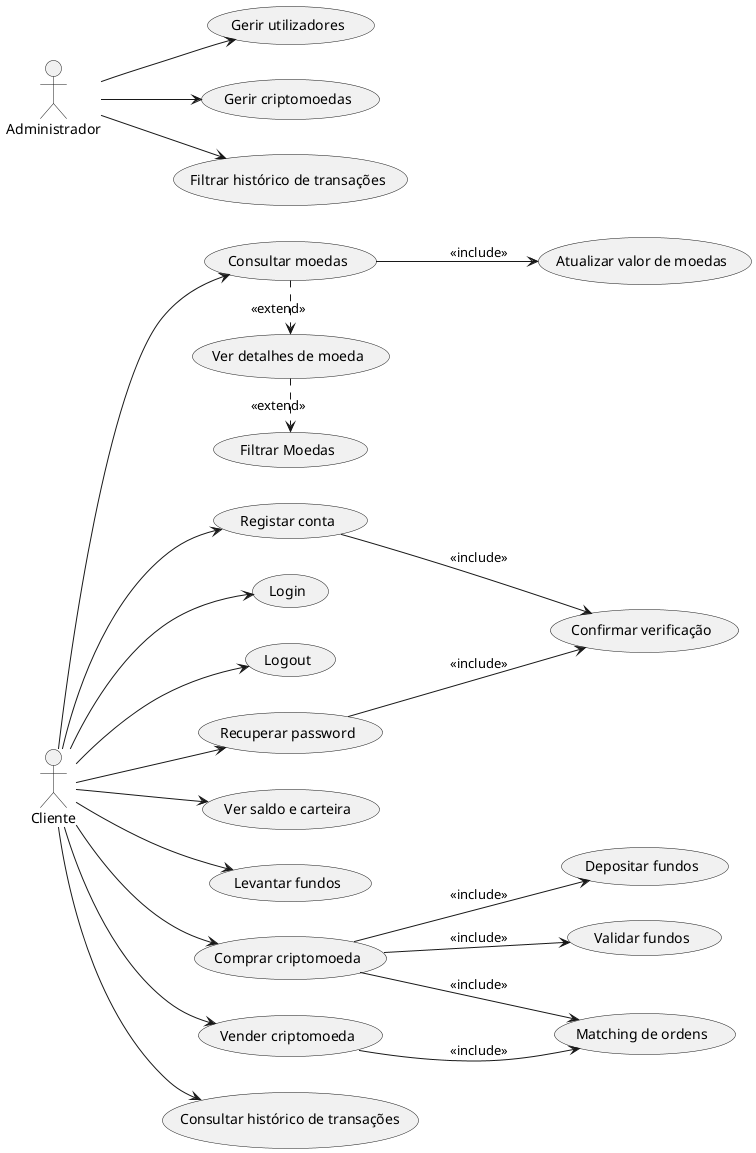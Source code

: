 @startuml UseCaseDiagram

left to right direction

' Atores
actor Cliente
actor Administrador

' Casos de Uso do Cliente
Cliente --> (Registar conta)
Cliente --> (Login)
Cliente --> (Logout)
Cliente --> (Recuperar password)
Cliente --> (Consultar moedas)
Cliente --> (Ver saldo e carteira)
Cliente --> (Levantar fundos)
Cliente --> (Comprar criptomoeda)
Cliente --> (Vender criptomoeda)
Cliente --> (Consultar histórico de transações)

' Casos de Uso do Administrador
Administrador --> (Gerir utilizadores)
Administrador --> (Gerir criptomoedas)
Administrador --> (Filtrar histórico de transações)

' Relações de inclusão e extensão
(Comprar criptomoeda) --> (Depositar fundos) : <<include>>
(Comprar criptomoeda) --> (Validar fundos) : <<include>>
(Comprar criptomoeda) --> (Matching de ordens) : <<include>>

(Vender criptomoeda) --> (Matching de ordens) : <<include>>
(Registar conta) --> (Confirmar verificação) : <<include>>
(Recuperar password) --> (Confirmar verificação) : <<include>>
(Consultar moedas) --> (Atualizar valor de moedas) : <<include>>



(Consultar moedas) .> (Ver detalhes de moeda) : <<extend>>
(Ver detalhes de moeda) .> (Filtrar Moedas) : <<extend>>
@enduml
